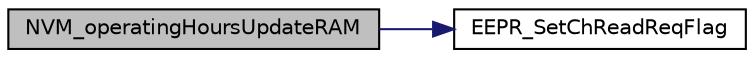 digraph "NVM_operatingHoursUpdateRAM"
{
  edge [fontname="Helvetica",fontsize="10",labelfontname="Helvetica",labelfontsize="10"];
  node [fontname="Helvetica",fontsize="10",shape=record];
  rankdir="LR";
  Node36 [label="NVM_operatingHoursUpdateRAM",height=0.2,width=0.4,color="black", fillcolor="grey75", style="filled", fontcolor="black"];
  Node36 -> Node37 [color="midnightblue",fontsize="10",style="solid",fontname="Helvetica"];
  Node37 [label="EEPR_SetChReadReqFlag",height=0.2,width=0.4,color="black", fillcolor="white", style="filled",URL="$eepr__cfg_8c.html#a41da17dbbaba4ad81ab1c7e78c7d3f5c"];
}
